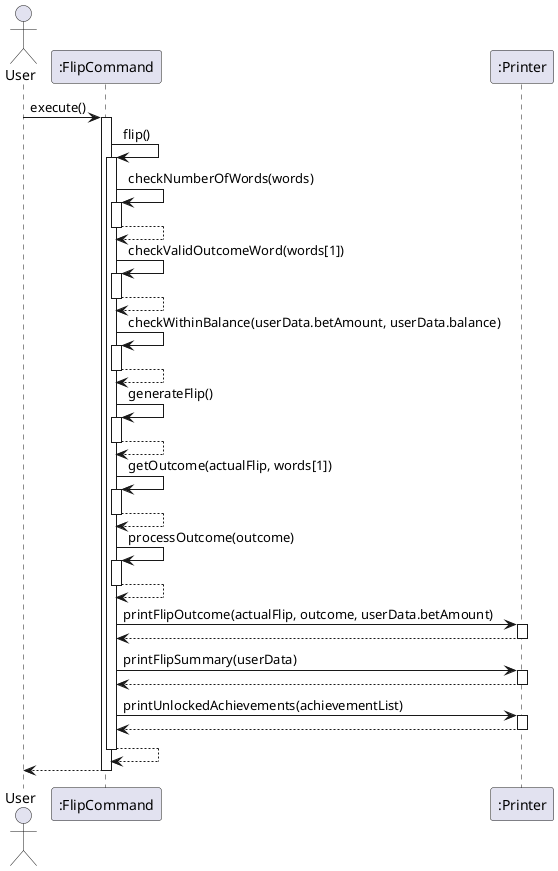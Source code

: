 @startuml
actor User as User
participant FlipCommand as ":FlipCommand"
participant Printer as ":Printer"

User -> FlipCommand: execute()
activate FlipCommand


FlipCommand -> FlipCommand: flip()
activate FlipCommand
FlipCommand -> FlipCommand: checkNumberOfWords(words)
activate FlipCommand
FlipCommand --> FlipCommand
deactivate FlipCommand
FlipCommand -> FlipCommand: checkValidOutcomeWord(words[1])
activate FlipCommand
FlipCommand --> FlipCommand
deactivate FlipCommand
FlipCommand -> FlipCommand: checkWithinBalance(userData.betAmount, userData.balance)
activate FlipCommand
FlipCommand --> FlipCommand
deactivate FlipCommand
FlipCommand -> FlipCommand: generateFlip()
activate FlipCommand
FlipCommand --> FlipCommand
deactivate FlipCommand
FlipCommand -> FlipCommand: getOutcome(actualFlip, words[1])
activate FlipCommand
FlipCommand --> FlipCommand
deactivate FlipCommand
FlipCommand -> FlipCommand: processOutcome(outcome)
activate FlipCommand
FlipCommand --> FlipCommand
deactivate FlipCommand


FlipCommand -> Printer: printFlipOutcome(actualFlip, outcome, userData.betAmount)
activate Printer
Printer --> FlipCommand
deactivate Printer
FlipCommand -> Printer: printFlipSummary(userData)
activate Printer
Printer --> FlipCommand
deactivate Printer
FlipCommand -> Printer: printUnlockedAchievements(achievementList)
activate Printer
Printer --> FlipCommand
deactivate Printer
FlipCommand --> FlipCommand
deactivate FlipCommand
FlipCommand --> User
deactivate FlipCommand
@enduml